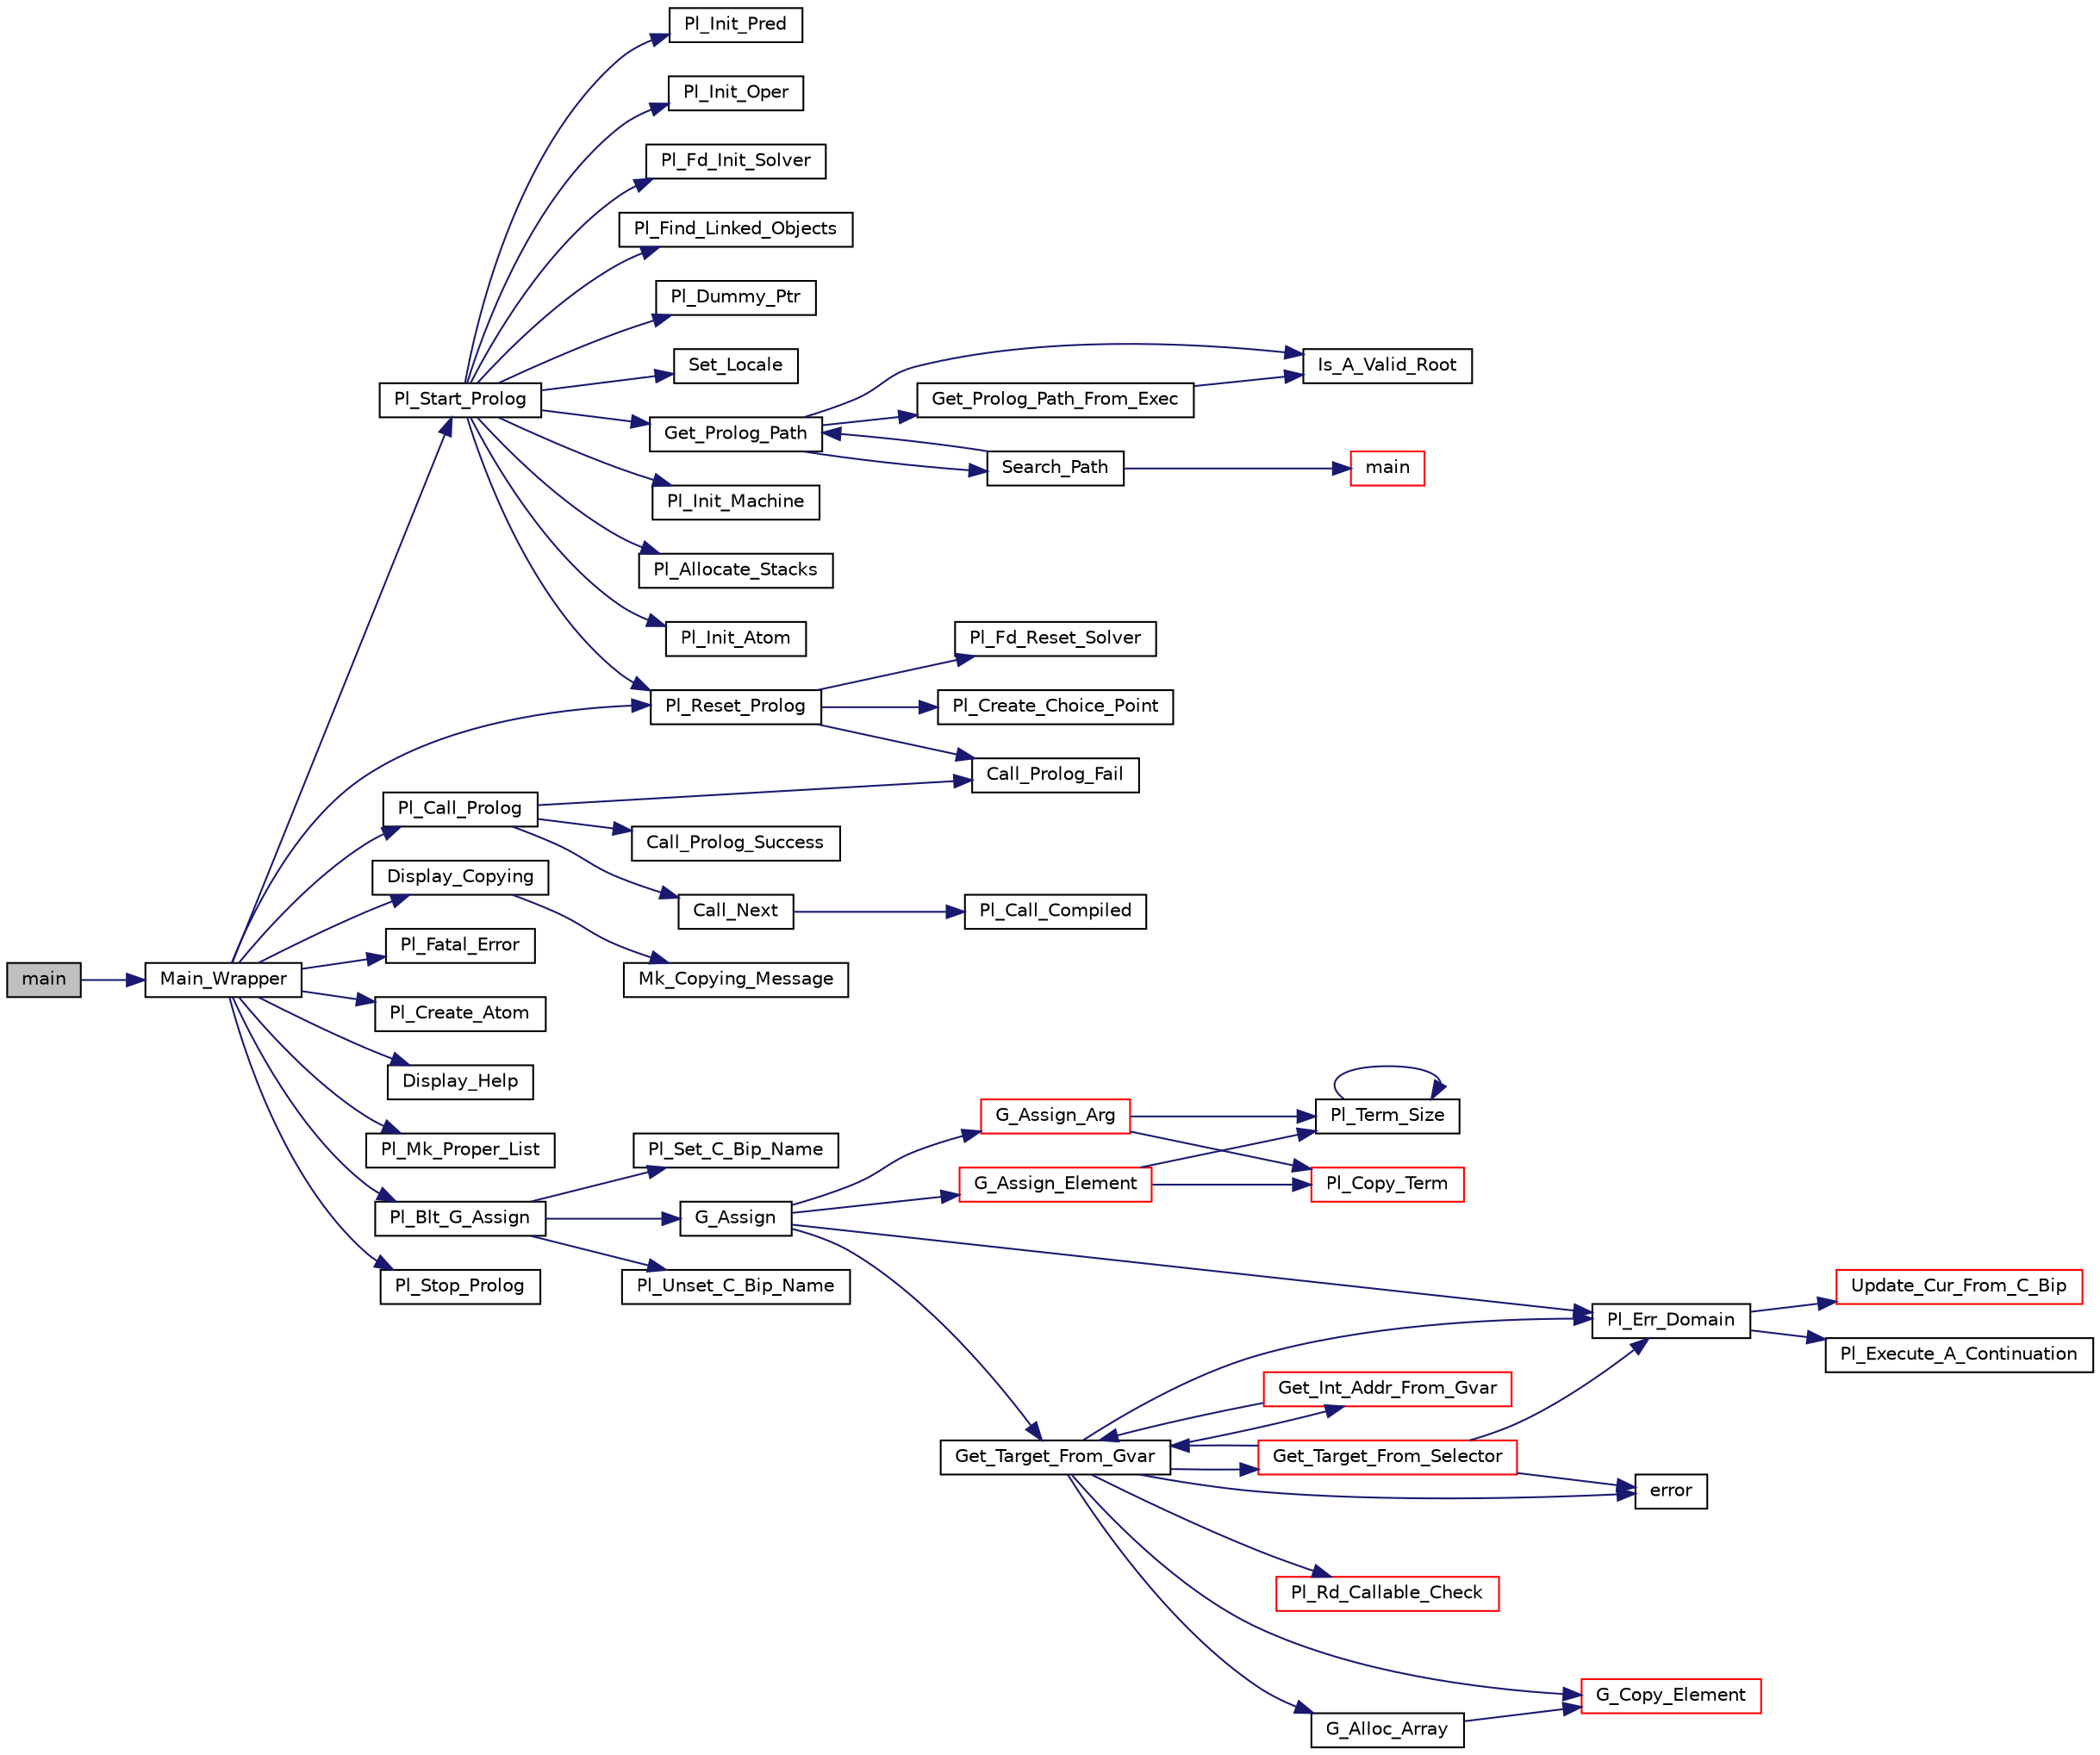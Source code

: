 digraph "main"
{
  edge [fontname="Helvetica",fontsize="10",labelfontname="Helvetica",labelfontsize="10"];
  node [fontname="Helvetica",fontsize="10",shape=record];
  rankdir="LR";
  Node1 [label="main",height=0.2,width=0.4,color="black", fillcolor="grey75", style="filled", fontcolor="black"];
  Node1 -> Node2 [color="midnightblue",fontsize="10",style="solid",fontname="Helvetica"];
  Node2 [label="Main_Wrapper",height=0.2,width=0.4,color="black", fillcolor="white", style="filled",URL="$top__level_8c.html#a335bb6fe70cf4c383aec5baef5f39e47"];
  Node2 -> Node3 [color="midnightblue",fontsize="10",style="solid",fontname="Helvetica"];
  Node3 [label="Pl_Start_Prolog",height=0.2,width=0.4,color="black", fillcolor="white", style="filled",URL="$engine_8c.html#a79163a775d949cf493a9f7b28bf4fc09"];
  Node3 -> Node4 [color="midnightblue",fontsize="10",style="solid",fontname="Helvetica"];
  Node4 [label="Pl_Dummy_Ptr",height=0.2,width=0.4,color="black", fillcolor="white", style="filled",URL="$misc_8c.html#aae9007e689a787822f7c6e98322ed456"];
  Node3 -> Node5 [color="midnightblue",fontsize="10",style="solid",fontname="Helvetica"];
  Node5 [label="Set_Locale",height=0.2,width=0.4,color="black", fillcolor="white", style="filled",URL="$set__locale_8h.html#a127cb8819297d9cc16a6169aafcb5b2f"];
  Node3 -> Node6 [color="midnightblue",fontsize="10",style="solid",fontname="Helvetica"];
  Node6 [label="Get_Prolog_Path",height=0.2,width=0.4,color="black", fillcolor="white", style="filled",URL="$prolog__path_8c.html#ab1fba1889b5219b65cfaedf8df2d4217"];
  Node6 -> Node7 [color="midnightblue",fontsize="10",style="solid",fontname="Helvetica"];
  Node7 [label="Is_A_Valid_Root",height=0.2,width=0.4,color="black", fillcolor="white", style="filled",URL="$prolog__path_8c.html#a86fe381e1f16682b85242a27356df7ca"];
  Node6 -> Node8 [color="midnightblue",fontsize="10",style="solid",fontname="Helvetica"];
  Node8 [label="Get_Prolog_Path_From_Exec",height=0.2,width=0.4,color="black", fillcolor="white", style="filled",URL="$prolog__path_8c.html#ad32a239b1d7b356e49ac366fd1583116"];
  Node8 -> Node7 [color="midnightblue",fontsize="10",style="solid",fontname="Helvetica"];
  Node6 -> Node9 [color="midnightblue",fontsize="10",style="solid",fontname="Helvetica"];
  Node9 [label="Search_Path",height=0.2,width=0.4,color="black", fillcolor="white", style="filled",URL="$prolog__path_8c.html#ab3203706c871e28d9b94c003406956a6"];
  Node9 -> Node10 [color="midnightblue",fontsize="10",style="solid",fontname="Helvetica"];
  Node10 [label="main",height=0.2,width=0.4,color="red", fillcolor="white", style="filled",URL="$cpp__headers_8c.html#a0ddf1224851353fc92bfbff6f499fa97"];
  Node9 -> Node6 [color="midnightblue",fontsize="10",style="solid",fontname="Helvetica"];
  Node3 -> Node11 [color="midnightblue",fontsize="10",style="solid",fontname="Helvetica"];
  Node11 [label="Pl_Init_Machine",height=0.2,width=0.4,color="black", fillcolor="white", style="filled",URL="$machine_8c.html#a7ade20c3e93babe3edde8f66a51e3127"];
  Node3 -> Node12 [color="midnightblue",fontsize="10",style="solid",fontname="Helvetica"];
  Node12 [label="Pl_Allocate_Stacks",height=0.2,width=0.4,color="black", fillcolor="white", style="filled",URL="$stacks__sigsegv_8c.html#aee65d332f1e4ff3a8796bda38d329766"];
  Node3 -> Node13 [color="midnightblue",fontsize="10",style="solid",fontname="Helvetica"];
  Node13 [label="Pl_Init_Atom",height=0.2,width=0.4,color="black", fillcolor="white", style="filled",URL="$atom_8c.html#a8ed160600ffd92b54cd6e0f16201c04e"];
  Node3 -> Node14 [color="midnightblue",fontsize="10",style="solid",fontname="Helvetica"];
  Node14 [label="Pl_Init_Pred",height=0.2,width=0.4,color="black", fillcolor="white", style="filled",URL="$pred_8c.html#aa0fb875bb38ef710cad2276c7c843dc0"];
  Node3 -> Node15 [color="midnightblue",fontsize="10",style="solid",fontname="Helvetica"];
  Node15 [label="Pl_Init_Oper",height=0.2,width=0.4,color="black", fillcolor="white", style="filled",URL="$oper_8c.html#a3a22badced4bdb778f20f64863192492"];
  Node3 -> Node16 [color="midnightblue",fontsize="10",style="solid",fontname="Helvetica"];
  Node16 [label="Pl_Reset_Prolog",height=0.2,width=0.4,color="black", fillcolor="white", style="filled",URL="$engine_8c.html#a3cc65f95d082c9905c9eaf0821ace5a6"];
  Node16 -> Node17 [color="midnightblue",fontsize="10",style="solid",fontname="Helvetica"];
  Node17 [label="Pl_Create_Choice_Point",height=0.2,width=0.4,color="black", fillcolor="white", style="filled",URL="$wam__inst_8c.html#a482d0f0a0b2ac53fc463aaa753ce071e"];
  Node16 -> Node18 [color="midnightblue",fontsize="10",style="solid",fontname="Helvetica"];
  Node18 [label="Call_Prolog_Fail",height=0.2,width=0.4,color="black", fillcolor="white", style="filled",URL="$engine_8c.html#accfe7947a971f240bf7b8b2bedc59e29"];
  Node16 -> Node19 [color="midnightblue",fontsize="10",style="solid",fontname="Helvetica"];
  Node19 [label="Pl_Fd_Reset_Solver",height=0.2,width=0.4,color="black", fillcolor="white", style="filled",URL="$if__no__fd_8c.html#af9ad0d76d0a941dd34530d628ec61eb0"];
  Node3 -> Node20 [color="midnightblue",fontsize="10",style="solid",fontname="Helvetica"];
  Node20 [label="Pl_Fd_Init_Solver",height=0.2,width=0.4,color="black", fillcolor="white", style="filled",URL="$if__no__fd_8c.html#a1f64da6d81a7799fe8411fffab098569"];
  Node3 -> Node21 [color="midnightblue",fontsize="10",style="solid",fontname="Helvetica"];
  Node21 [label="Pl_Find_Linked_Objects",height=0.2,width=0.4,color="black", fillcolor="white", style="filled",URL="$obj__chain_8c.html#a061044c2c361926012bb09518f4428fa"];
  Node2 -> Node22 [color="midnightblue",fontsize="10",style="solid",fontname="Helvetica"];
  Node22 [label="Display_Copying",height=0.2,width=0.4,color="black", fillcolor="white", style="filled",URL="$copying_8c.html#a242440384848832d8b02d243cb189791"];
  Node22 -> Node23 [color="midnightblue",fontsize="10",style="solid",fontname="Helvetica"];
  Node23 [label="Mk_Copying_Message",height=0.2,width=0.4,color="black", fillcolor="white", style="filled",URL="$copying_8c.html#ad22fce4a9a93024806f83a48f86bea7e"];
  Node2 -> Node24 [color="midnightblue",fontsize="10",style="solid",fontname="Helvetica"];
  Node24 [label="Pl_Fatal_Error",height=0.2,width=0.4,color="black", fillcolor="white", style="filled",URL="$misc_8c.html#a190fea7904d7245d4fdc5e9404a07907"];
  Node2 -> Node25 [color="midnightblue",fontsize="10",style="solid",fontname="Helvetica"];
  Node25 [label="Pl_Create_Atom",height=0.2,width=0.4,color="black", fillcolor="white", style="filled",URL="$atom_8c.html#a068c993d95113a2ba7643918e68eedb3"];
  Node2 -> Node26 [color="midnightblue",fontsize="10",style="solid",fontname="Helvetica"];
  Node26 [label="Pl_Call_Prolog",height=0.2,width=0.4,color="black", fillcolor="white", style="filled",URL="$engine_8c.html#a837196745e0fb6af03ee5e5d062e1087"];
  Node26 -> Node18 [color="midnightblue",fontsize="10",style="solid",fontname="Helvetica"];
  Node26 -> Node27 [color="midnightblue",fontsize="10",style="solid",fontname="Helvetica"];
  Node27 [label="Call_Prolog_Success",height=0.2,width=0.4,color="black", fillcolor="white", style="filled",URL="$engine_8c.html#ae7d5f8d0ac490ede3fcb48af7cceec55"];
  Node26 -> Node28 [color="midnightblue",fontsize="10",style="solid",fontname="Helvetica"];
  Node28 [label="Call_Next",height=0.2,width=0.4,color="black", fillcolor="white", style="filled",URL="$engine_8c.html#a5f34f0c2b928a4bfe7057ced6cd446c8"];
  Node28 -> Node29 [color="midnightblue",fontsize="10",style="solid",fontname="Helvetica"];
  Node29 [label="Pl_Call_Compiled",height=0.2,width=0.4,color="black", fillcolor="white", style="filled",URL="$engine_8c.html#a598600283dd767c2b3d11e798384023c"];
  Node2 -> Node16 [color="midnightblue",fontsize="10",style="solid",fontname="Helvetica"];
  Node2 -> Node30 [color="midnightblue",fontsize="10",style="solid",fontname="Helvetica"];
  Node30 [label="Display_Help",height=0.2,width=0.4,color="black", fillcolor="white", style="filled",URL="$top__level_8c.html#a09be5e8eeb7b4aa4bd65000b7a7ea1e1"];
  Node2 -> Node31 [color="midnightblue",fontsize="10",style="solid",fontname="Helvetica"];
  Node31 [label="Pl_Mk_Proper_List",height=0.2,width=0.4,color="black", fillcolor="white", style="filled",URL="$c__supp_8c.html#aa25cd760b23b411a507e41e45396e13c"];
  Node2 -> Node32 [color="midnightblue",fontsize="10",style="solid",fontname="Helvetica"];
  Node32 [label="Pl_Blt_G_Assign",height=0.2,width=0.4,color="black", fillcolor="white", style="filled",URL="$g__var__inl__c_8c.html#abaf72e6f42bfccff74fd8d98695bdf1b"];
  Node32 -> Node33 [color="midnightblue",fontsize="10",style="solid",fontname="Helvetica"];
  Node33 [label="Pl_Set_C_Bip_Name",height=0.2,width=0.4,color="black", fillcolor="white", style="filled",URL="$error__supp_8c.html#ab8256cda3ff04e0c94916c88bf464e79"];
  Node32 -> Node34 [color="midnightblue",fontsize="10",style="solid",fontname="Helvetica"];
  Node34 [label="G_Assign",height=0.2,width=0.4,color="black", fillcolor="white", style="filled",URL="$g__var__inl__c_8c.html#a60b1e3d7ff1519c5b79883cf2a49af73"];
  Node34 -> Node35 [color="midnightblue",fontsize="10",style="solid",fontname="Helvetica"];
  Node35 [label="Get_Target_From_Gvar",height=0.2,width=0.4,color="black", fillcolor="white", style="filled",URL="$g__var__inl__c_8c.html#a33d82e652203f9ba35bedfa3c5f1cc8c"];
  Node35 -> Node36 [color="midnightblue",fontsize="10",style="solid",fontname="Helvetica"];
  Node36 [label="Pl_Rd_Callable_Check",height=0.2,width=0.4,color="red", fillcolor="white", style="filled",URL="$c__supp_8c.html#a3c498e5d4df7e7f9c014131a40f63d22"];
  Node35 -> Node37 [color="midnightblue",fontsize="10",style="solid",fontname="Helvetica"];
  Node37 [label="Get_Target_From_Selector",height=0.2,width=0.4,color="red", fillcolor="white", style="filled",URL="$g__var__inl__c_8c.html#a3f831fea56d0e9074ecb02406332680d"];
  Node37 -> Node35 [color="midnightblue",fontsize="10",style="solid",fontname="Helvetica"];
  Node37 -> Node38 [color="midnightblue",fontsize="10",style="solid",fontname="Helvetica"];
  Node38 [label="error",height=0.2,width=0.4,color="black", fillcolor="white", style="filled",URL="$chkma_8c.html#a518288848eb2471573b6581060452931"];
  Node37 -> Node39 [color="midnightblue",fontsize="10",style="solid",fontname="Helvetica"];
  Node39 [label="Pl_Err_Domain",height=0.2,width=0.4,color="black", fillcolor="white", style="filled",URL="$error__supp_8c.html#a3e55bc25f2716a2492cdd6c8baddec88"];
  Node39 -> Node40 [color="midnightblue",fontsize="10",style="solid",fontname="Helvetica"];
  Node40 [label="Update_Cur_From_C_Bip",height=0.2,width=0.4,color="red", fillcolor="white", style="filled",URL="$error__supp_8c.html#aef1341aeb3ceb943d8e9d7d6f77b0582"];
  Node39 -> Node41 [color="midnightblue",fontsize="10",style="solid",fontname="Helvetica"];
  Node41 [label="Pl_Execute_A_Continuation",height=0.2,width=0.4,color="black", fillcolor="white", style="filled",URL="$engine_8c.html#ae0fcb6df66410fd57c52a0ba16527642"];
  Node35 -> Node38 [color="midnightblue",fontsize="10",style="solid",fontname="Helvetica"];
  Node35 -> Node39 [color="midnightblue",fontsize="10",style="solid",fontname="Helvetica"];
  Node35 -> Node42 [color="midnightblue",fontsize="10",style="solid",fontname="Helvetica"];
  Node42 [label="Get_Int_Addr_From_Gvar",height=0.2,width=0.4,color="red", fillcolor="white", style="filled",URL="$g__var__inl__c_8c.html#a2a8d9a628695685af9cdf96dc6e2bf6c"];
  Node42 -> Node35 [color="midnightblue",fontsize="10",style="solid",fontname="Helvetica"];
  Node35 -> Node43 [color="midnightblue",fontsize="10",style="solid",fontname="Helvetica"];
  Node43 [label="G_Alloc_Array",height=0.2,width=0.4,color="black", fillcolor="white", style="filled",URL="$g__var__inl__c_8c.html#afdb2d9d4f1d9584864c40318a1130320"];
  Node43 -> Node44 [color="midnightblue",fontsize="10",style="solid",fontname="Helvetica"];
  Node44 [label="G_Copy_Element",height=0.2,width=0.4,color="red", fillcolor="white", style="filled",URL="$g__var__inl__c_8c.html#a4414899efabbeafcaefa17d90fde08f2"];
  Node35 -> Node44 [color="midnightblue",fontsize="10",style="solid",fontname="Helvetica"];
  Node34 -> Node39 [color="midnightblue",fontsize="10",style="solid",fontname="Helvetica"];
  Node34 -> Node45 [color="midnightblue",fontsize="10",style="solid",fontname="Helvetica"];
  Node45 [label="G_Assign_Arg",height=0.2,width=0.4,color="red", fillcolor="white", style="filled",URL="$g__var__inl__c_8c.html#aecf49fa076103e7551c7e1bd7922e361"];
  Node45 -> Node46 [color="midnightblue",fontsize="10",style="solid",fontname="Helvetica"];
  Node46 [label="Pl_Term_Size",height=0.2,width=0.4,color="black", fillcolor="white", style="filled",URL="$term__supp_8c.html#ae70785863b266cb99b12cf7d3f8bef3c"];
  Node46 -> Node46 [color="midnightblue",fontsize="10",style="solid",fontname="Helvetica"];
  Node45 -> Node47 [color="midnightblue",fontsize="10",style="solid",fontname="Helvetica"];
  Node47 [label="Pl_Copy_Term",height=0.2,width=0.4,color="red", fillcolor="white", style="filled",URL="$term__supp_8c.html#a2e23bd69c7ef95fb9d0dd77b7fe4ee6a"];
  Node34 -> Node48 [color="midnightblue",fontsize="10",style="solid",fontname="Helvetica"];
  Node48 [label="G_Assign_Element",height=0.2,width=0.4,color="red", fillcolor="white", style="filled",URL="$g__var__inl__c_8c.html#a793dbef6e82fe9a1d324e220542bb8c0"];
  Node48 -> Node46 [color="midnightblue",fontsize="10",style="solid",fontname="Helvetica"];
  Node48 -> Node47 [color="midnightblue",fontsize="10",style="solid",fontname="Helvetica"];
  Node32 -> Node49 [color="midnightblue",fontsize="10",style="solid",fontname="Helvetica"];
  Node49 [label="Pl_Unset_C_Bip_Name",height=0.2,width=0.4,color="black", fillcolor="white", style="filled",URL="$error__supp_8c.html#a984f5827dd2759c4b1dab06e8c4acaf5"];
  Node2 -> Node50 [color="midnightblue",fontsize="10",style="solid",fontname="Helvetica"];
  Node50 [label="Pl_Stop_Prolog",height=0.2,width=0.4,color="black", fillcolor="white", style="filled",URL="$engine_8c.html#a2bdd3c70343087dfea269493a50fdc5c"];
}
